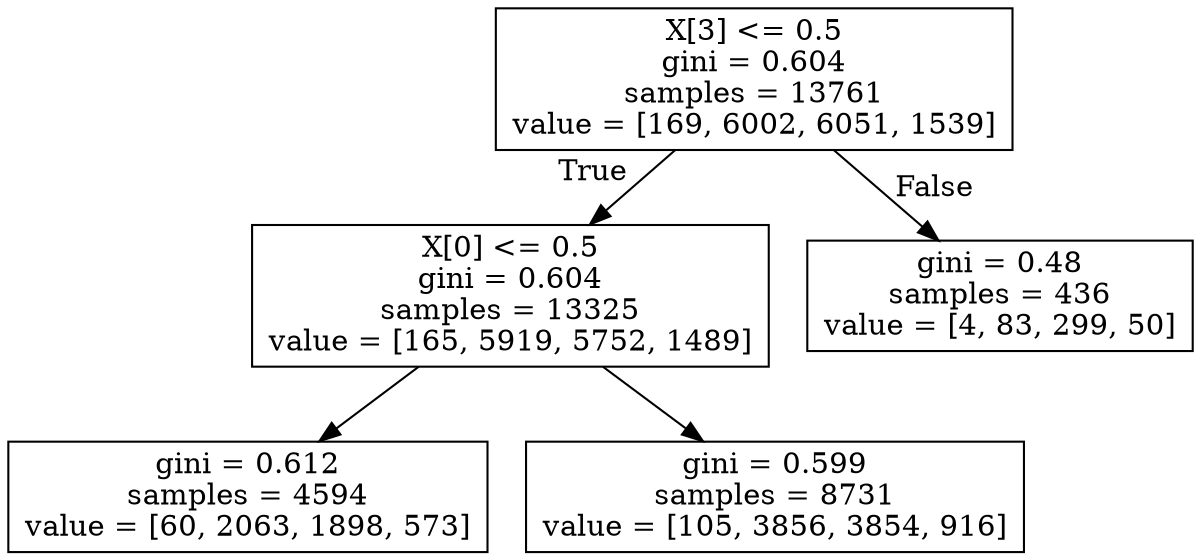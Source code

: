 digraph Tree {
node [shape=box] ;
0 [label="X[3] <= 0.5\ngini = 0.604\nsamples = 13761\nvalue = [169, 6002, 6051, 1539]"] ;
1 [label="X[0] <= 0.5\ngini = 0.604\nsamples = 13325\nvalue = [165, 5919, 5752, 1489]"] ;
0 -> 1 [labeldistance=2.5, labelangle=45, headlabel="True"] ;
2 [label="gini = 0.612\nsamples = 4594\nvalue = [60, 2063, 1898, 573]"] ;
1 -> 2 ;
3 [label="gini = 0.599\nsamples = 8731\nvalue = [105, 3856, 3854, 916]"] ;
1 -> 3 ;
4 [label="gini = 0.48\nsamples = 436\nvalue = [4, 83, 299, 50]"] ;
0 -> 4 [labeldistance=2.5, labelangle=-45, headlabel="False"] ;
}